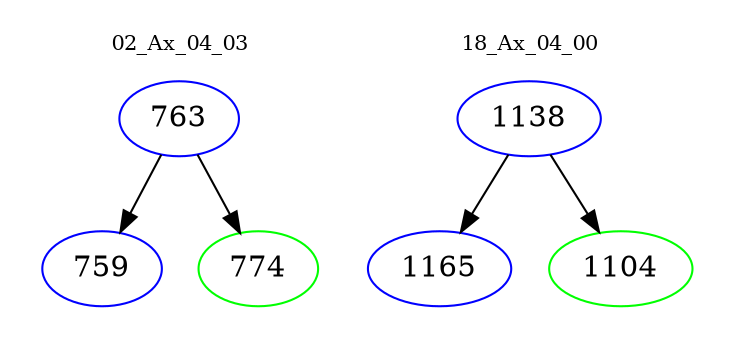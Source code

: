 digraph{
subgraph cluster_0 {
color = white
label = "02_Ax_04_03";
fontsize=10;
T0_763 [label="763", color="blue"]
T0_763 -> T0_759 [color="black"]
T0_759 [label="759", color="blue"]
T0_763 -> T0_774 [color="black"]
T0_774 [label="774", color="green"]
}
subgraph cluster_1 {
color = white
label = "18_Ax_04_00";
fontsize=10;
T1_1138 [label="1138", color="blue"]
T1_1138 -> T1_1165 [color="black"]
T1_1165 [label="1165", color="blue"]
T1_1138 -> T1_1104 [color="black"]
T1_1104 [label="1104", color="green"]
}
}
